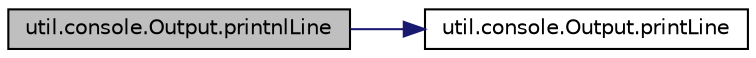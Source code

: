 digraph "util.console.Output.printnlLine"
{
 // LATEX_PDF_SIZE
  edge [fontname="Helvetica",fontsize="10",labelfontname="Helvetica",labelfontsize="10"];
  node [fontname="Helvetica",fontsize="10",shape=record];
  rankdir="LR";
  Node1 [label="util.console.Output.printnlLine",height=0.2,width=0.4,color="black", fillcolor="grey75", style="filled", fontcolor="black",tooltip="Stampa una stringa con lineSeparator() finale."];
  Node1 -> Node2 [color="midnightblue",fontsize="10",style="solid",fontname="Helvetica"];
  Node2 [label="util.console.Output.printLine",height=0.2,width=0.4,color="black", fillcolor="white", style="filled",URL="$d6/d42/a00043_adb03f39db40726eb19d796e37ffee5a8.html#adb03f39db40726eb19d796e37ffee5a8",tooltip="Stampa una stringa senza lineSeparator() finale."];
}
